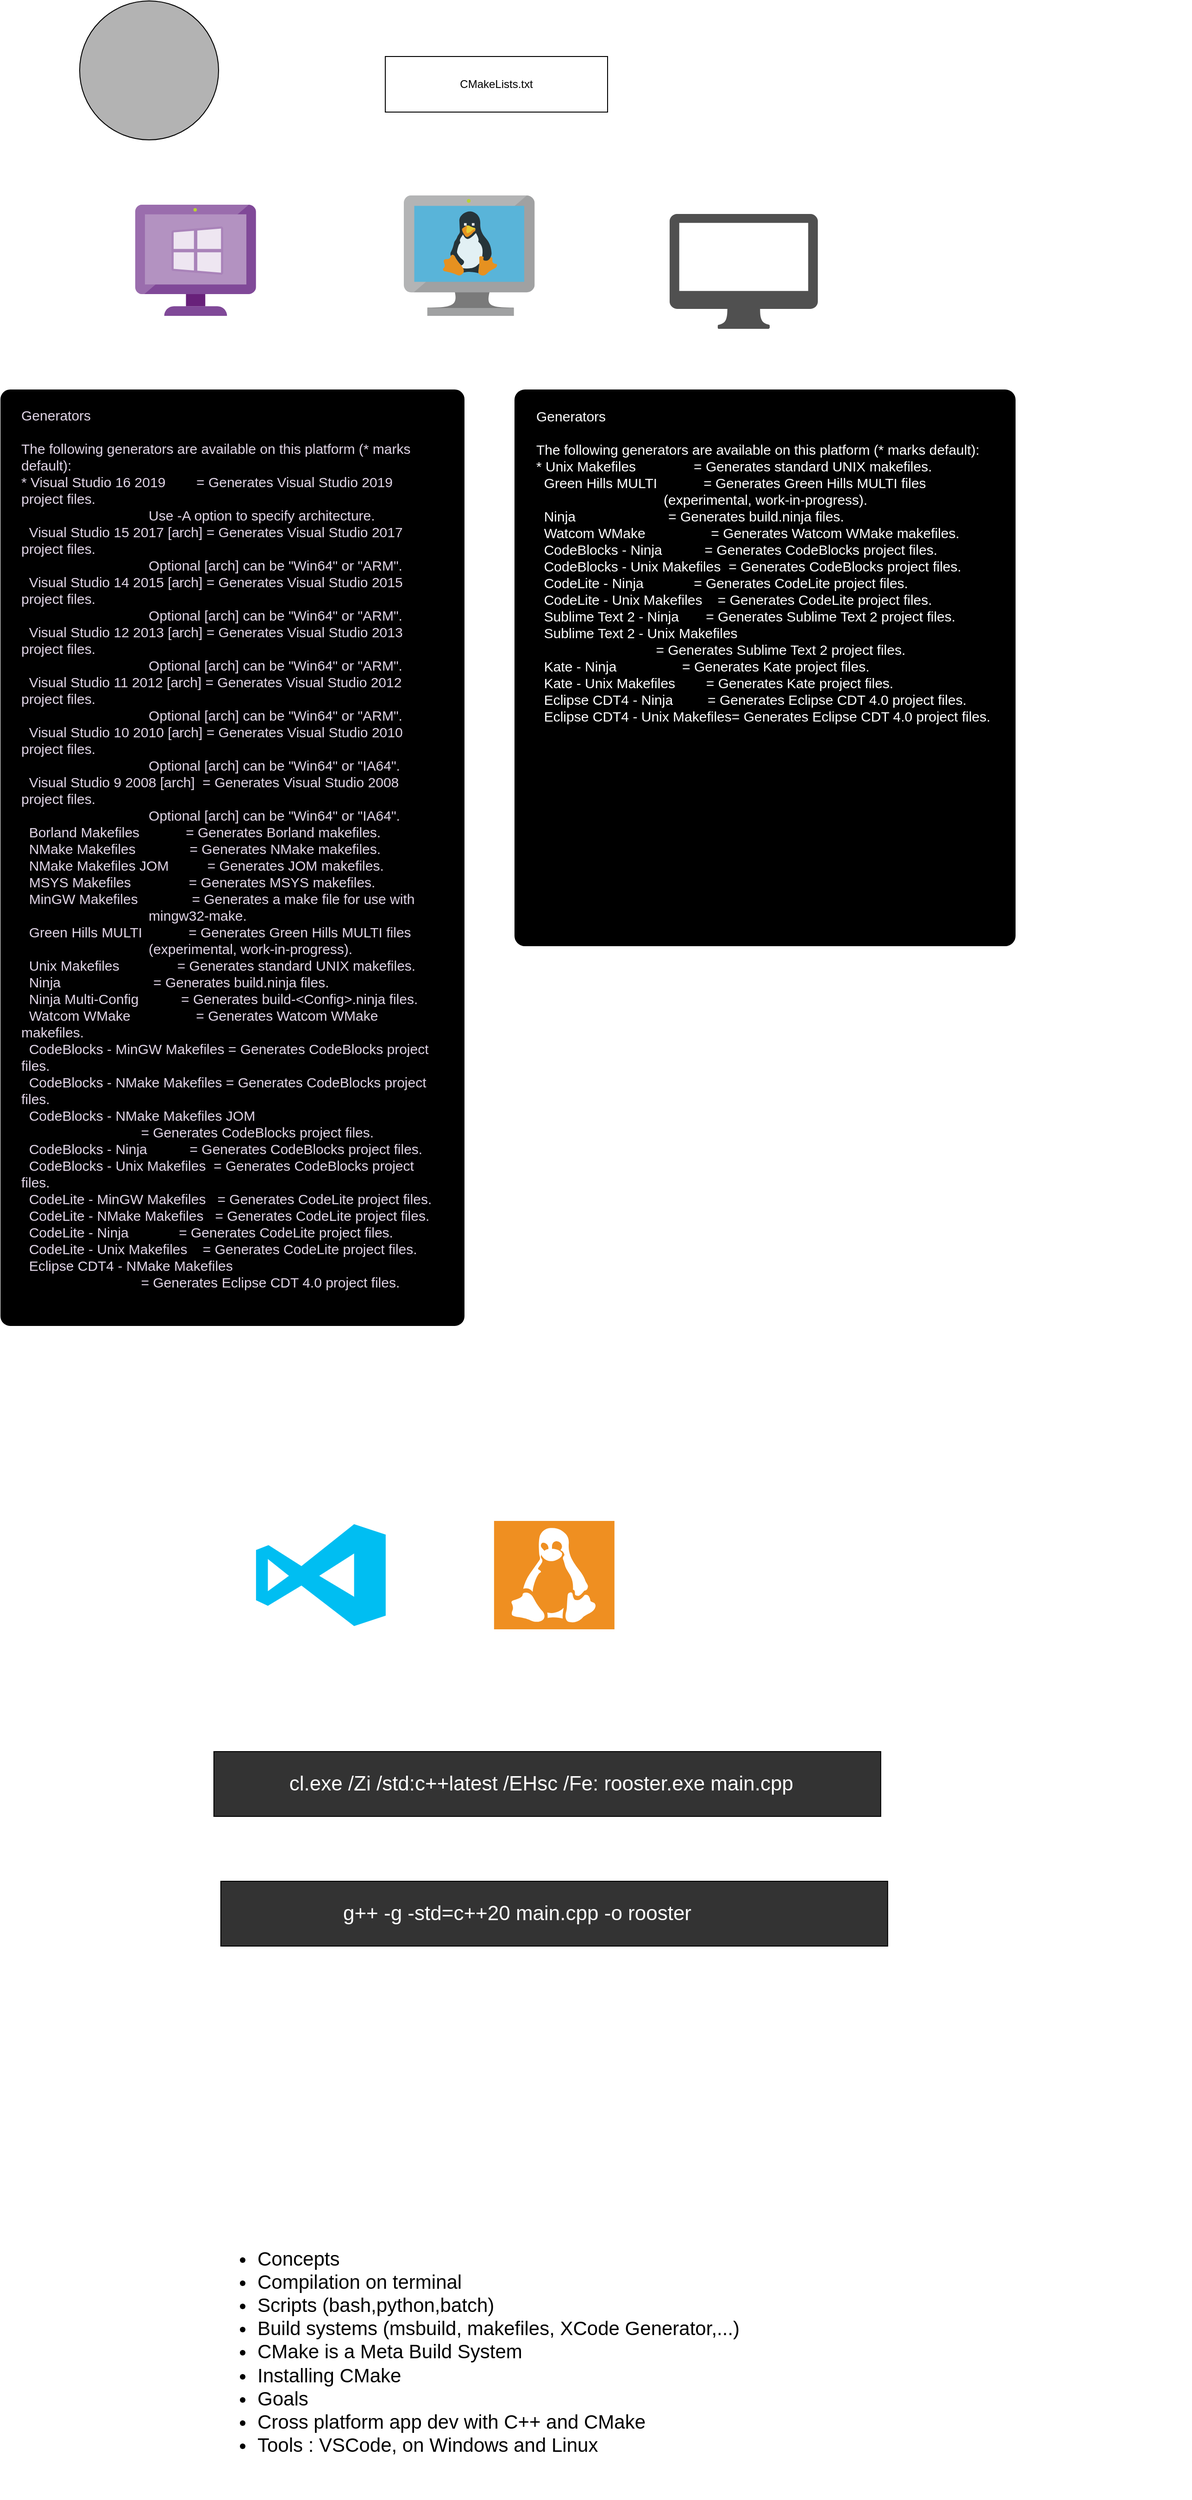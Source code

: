 <mxfile version="14.4.8" type="github">
  <diagram id="5c0vTmHrscncdPuWYxD0" name="Page-1">
    <mxGraphModel dx="1038" dy="575" grid="1" gridSize="10" guides="1" tooltips="1" connect="1" arrows="1" fold="1" page="1" pageScale="1" pageWidth="1654" pageHeight="2336" math="0" shadow="0">
      <root>
        <mxCell id="0" />
        <mxCell id="1" parent="0" />
        <mxCell id="5-MKXrLHc6Z83awF3s98-6" value="" style="rounded=0;whiteSpace=wrap;html=1;fillColor=#333333;" vertex="1" parent="1">
          <mxGeometry x="514.93" y="1910" width="720" height="70" as="geometry" />
        </mxCell>
        <mxCell id="LzeXuOooPPnK6IAznrLY-8" value="" style="rounded=1;whiteSpace=wrap;html=1;fillColor=#000000;arcSize=2;align=left;" parent="1" vertex="1">
          <mxGeometry x="285" y="440" width="500" height="1010" as="geometry" />
        </mxCell>
        <mxCell id="LzeXuOooPPnK6IAznrLY-1" value="" style="rounded=0;whiteSpace=wrap;html=1;align=left;" parent="1" vertex="1">
          <mxGeometry x="700" y="80" width="240" height="60" as="geometry" />
        </mxCell>
        <mxCell id="LzeXuOooPPnK6IAznrLY-2" value="" style="aspect=fixed;html=1;points=[];align=left;image;fontSize=12;image=img/lib/mscae/VM_Windows_Non_Azure.svg;" parent="1" vertex="1">
          <mxGeometry x="430" y="240" width="130.43" height="120" as="geometry" />
        </mxCell>
        <mxCell id="LzeXuOooPPnK6IAznrLY-3" value="" style="aspect=fixed;html=1;points=[];align=left;image;fontSize=12;image=img/lib/mscae/VM_Linux.svg;" parent="1" vertex="1">
          <mxGeometry x="720" y="230" width="141.3" height="130" as="geometry" />
        </mxCell>
        <mxCell id="LzeXuOooPPnK6IAznrLY-4" value="" style="pointerEvents=1;shadow=0;dashed=0;html=1;strokeColor=none;fillColor=#505050;labelPosition=center;verticalLabelPosition=bottom;verticalAlign=top;outlineConnect=0;align=left;shape=mxgraph.office.devices.mac_client;" parent="1" vertex="1">
          <mxGeometry x="1007" y="250" width="160" height="124" as="geometry" />
        </mxCell>
        <mxCell id="LzeXuOooPPnK6IAznrLY-5" value="&lt;div style=&quot;font-size: 15px&quot;&gt;&lt;font style=&quot;font-size: 15px&quot; color=&quot;#E1D5E7&quot;&gt;Generators&lt;/font&gt;&lt;/div&gt;&lt;div style=&quot;font-size: 15px&quot;&gt;&lt;font style=&quot;font-size: 15px&quot; color=&quot;#E1D5E7&quot;&gt;&lt;br&gt;&lt;/font&gt;&lt;/div&gt;&lt;div style=&quot;font-size: 15px&quot;&gt;&lt;font style=&quot;font-size: 15px&quot; color=&quot;#E1D5E7&quot;&gt;The following generators are available on this platform (* marks default):&lt;br&gt;* Visual Studio 16 2019&amp;nbsp;&amp;nbsp;&amp;nbsp;&amp;nbsp;&amp;nbsp;&amp;nbsp;&amp;nbsp; = Generates Visual Studio 2019 project files.&lt;br&gt;&amp;nbsp;&amp;nbsp;&amp;nbsp;&amp;nbsp;&amp;nbsp;&amp;nbsp;&amp;nbsp;&amp;nbsp;&amp;nbsp;&amp;nbsp;&amp;nbsp;&amp;nbsp;&amp;nbsp;&amp;nbsp;&amp;nbsp;&amp;nbsp;&amp;nbsp;&amp;nbsp;&amp;nbsp;&amp;nbsp;&amp;nbsp;&amp;nbsp;&amp;nbsp;&amp;nbsp;&amp;nbsp;&amp;nbsp;&amp;nbsp;&amp;nbsp;&amp;nbsp;&amp;nbsp;&amp;nbsp;&amp;nbsp; Use -A option to specify architecture.&lt;br&gt;&amp;nbsp; Visual Studio 15 2017 [arch] = Generates Visual Studio 2017 project files.&lt;br&gt;&amp;nbsp;&amp;nbsp;&amp;nbsp;&amp;nbsp;&amp;nbsp;&amp;nbsp;&amp;nbsp;&amp;nbsp;&amp;nbsp;&amp;nbsp;&amp;nbsp;&amp;nbsp;&amp;nbsp;&amp;nbsp;&amp;nbsp;&amp;nbsp;&amp;nbsp;&amp;nbsp;&amp;nbsp;&amp;nbsp;&amp;nbsp;&amp;nbsp;&amp;nbsp;&amp;nbsp;&amp;nbsp;&amp;nbsp;&amp;nbsp;&amp;nbsp;&amp;nbsp;&amp;nbsp;&amp;nbsp;&amp;nbsp; Optional [arch] can be &quot;Win64&quot; or &quot;ARM&quot;.&lt;br&gt;&amp;nbsp; Visual Studio 14 2015 [arch] = Generates Visual Studio 2015 project files.&lt;br&gt;&amp;nbsp;&amp;nbsp;&amp;nbsp;&amp;nbsp;&amp;nbsp;&amp;nbsp;&amp;nbsp;&amp;nbsp;&amp;nbsp;&amp;nbsp;&amp;nbsp;&amp;nbsp;&amp;nbsp;&amp;nbsp;&amp;nbsp;&amp;nbsp;&amp;nbsp;&amp;nbsp;&amp;nbsp;&amp;nbsp;&amp;nbsp;&amp;nbsp;&amp;nbsp;&amp;nbsp;&amp;nbsp;&amp;nbsp;&amp;nbsp;&amp;nbsp;&amp;nbsp;&amp;nbsp;&amp;nbsp;&amp;nbsp; Optional [arch] can be &quot;Win64&quot; or &quot;ARM&quot;.&lt;br&gt;&amp;nbsp; Visual Studio 12 2013 [arch] = Generates Visual Studio 2013 project files.&lt;br&gt;&amp;nbsp;&amp;nbsp;&amp;nbsp;&amp;nbsp;&amp;nbsp;&amp;nbsp;&amp;nbsp;&amp;nbsp;&amp;nbsp;&amp;nbsp;&amp;nbsp;&amp;nbsp;&amp;nbsp;&amp;nbsp;&amp;nbsp;&amp;nbsp;&amp;nbsp;&amp;nbsp;&amp;nbsp;&amp;nbsp;&amp;nbsp;&amp;nbsp;&amp;nbsp;&amp;nbsp;&amp;nbsp;&amp;nbsp;&amp;nbsp;&amp;nbsp;&amp;nbsp;&amp;nbsp;&amp;nbsp;&amp;nbsp; Optional [arch] can be &quot;Win64&quot; or &quot;ARM&quot;.&lt;br&gt;&amp;nbsp; Visual Studio 11 2012 [arch] = Generates Visual Studio 2012 project files.&lt;br&gt;&amp;nbsp;&amp;nbsp;&amp;nbsp;&amp;nbsp;&amp;nbsp;&amp;nbsp;&amp;nbsp;&amp;nbsp;&amp;nbsp;&amp;nbsp;&amp;nbsp;&amp;nbsp;&amp;nbsp;&amp;nbsp;&amp;nbsp;&amp;nbsp;&amp;nbsp;&amp;nbsp;&amp;nbsp;&amp;nbsp;&amp;nbsp;&amp;nbsp;&amp;nbsp;&amp;nbsp;&amp;nbsp;&amp;nbsp;&amp;nbsp;&amp;nbsp;&amp;nbsp;&amp;nbsp;&amp;nbsp;&amp;nbsp; Optional [arch] can be &quot;Win64&quot; or &quot;ARM&quot;.&lt;br&gt;&amp;nbsp; Visual Studio 10 2010 [arch] = Generates Visual Studio 2010 project files.&lt;br&gt;&amp;nbsp;&amp;nbsp;&amp;nbsp;&amp;nbsp;&amp;nbsp;&amp;nbsp;&amp;nbsp;&amp;nbsp;&amp;nbsp;&amp;nbsp;&amp;nbsp;&amp;nbsp;&amp;nbsp;&amp;nbsp;&amp;nbsp;&amp;nbsp;&amp;nbsp;&amp;nbsp;&amp;nbsp;&amp;nbsp;&amp;nbsp;&amp;nbsp;&amp;nbsp;&amp;nbsp;&amp;nbsp;&amp;nbsp;&amp;nbsp;&amp;nbsp;&amp;nbsp;&amp;nbsp;&amp;nbsp;&amp;nbsp; Optional [arch] can be &quot;Win64&quot; or &quot;IA64&quot;.&lt;br&gt;&amp;nbsp; Visual Studio 9 2008 [arch]&amp;nbsp; = Generates Visual Studio 2008 project files.&lt;br&gt;&amp;nbsp;&amp;nbsp;&amp;nbsp;&amp;nbsp;&amp;nbsp;&amp;nbsp;&amp;nbsp;&amp;nbsp;&amp;nbsp;&amp;nbsp;&amp;nbsp;&amp;nbsp;&amp;nbsp;&amp;nbsp;&amp;nbsp;&amp;nbsp;&amp;nbsp;&amp;nbsp;&amp;nbsp;&amp;nbsp;&amp;nbsp;&amp;nbsp;&amp;nbsp;&amp;nbsp;&amp;nbsp;&amp;nbsp;&amp;nbsp;&amp;nbsp;&amp;nbsp;&amp;nbsp;&amp;nbsp;&amp;nbsp; Optional [arch] can be &quot;Win64&quot; or &quot;IA64&quot;.&lt;br&gt;&amp;nbsp; Borland Makefiles&amp;nbsp;&amp;nbsp;&amp;nbsp;&amp;nbsp;&amp;nbsp;&amp;nbsp;&amp;nbsp;&amp;nbsp;&amp;nbsp;&amp;nbsp;&amp;nbsp; = Generates Borland makefiles.&lt;br&gt;&amp;nbsp; NMake Makefiles&amp;nbsp;&amp;nbsp;&amp;nbsp;&amp;nbsp;&amp;nbsp;&amp;nbsp;&amp;nbsp;&amp;nbsp;&amp;nbsp;&amp;nbsp;&amp;nbsp;&amp;nbsp;&amp;nbsp; = Generates NMake makefiles.&lt;br&gt;&amp;nbsp; NMake Makefiles JOM&amp;nbsp;&amp;nbsp;&amp;nbsp;&amp;nbsp;&amp;nbsp;&amp;nbsp;&amp;nbsp;&amp;nbsp;&amp;nbsp; = Generates JOM makefiles.&lt;br&gt;&amp;nbsp; MSYS Makefiles&amp;nbsp;&amp;nbsp;&amp;nbsp;&amp;nbsp;&amp;nbsp;&amp;nbsp;&amp;nbsp;&amp;nbsp;&amp;nbsp;&amp;nbsp;&amp;nbsp;&amp;nbsp;&amp;nbsp;&amp;nbsp; = Generates MSYS makefiles.&lt;br&gt;&amp;nbsp; MinGW Makefiles&amp;nbsp;&amp;nbsp;&amp;nbsp;&amp;nbsp;&amp;nbsp;&amp;nbsp;&amp;nbsp;&amp;nbsp;&amp;nbsp;&amp;nbsp;&amp;nbsp;&amp;nbsp;&amp;nbsp; = Generates a make file for use with&lt;br&gt;&amp;nbsp;&amp;nbsp;&amp;nbsp;&amp;nbsp;&amp;nbsp;&amp;nbsp;&amp;nbsp;&amp;nbsp;&amp;nbsp;&amp;nbsp;&amp;nbsp;&amp;nbsp;&amp;nbsp;&amp;nbsp;&amp;nbsp;&amp;nbsp;&amp;nbsp;&amp;nbsp;&amp;nbsp;&amp;nbsp;&amp;nbsp;&amp;nbsp;&amp;nbsp;&amp;nbsp;&amp;nbsp;&amp;nbsp;&amp;nbsp;&amp;nbsp;&amp;nbsp;&amp;nbsp;&amp;nbsp;&amp;nbsp; mingw32-make.&lt;br&gt;&amp;nbsp; Green Hills MULTI&amp;nbsp;&amp;nbsp;&amp;nbsp;&amp;nbsp;&amp;nbsp;&amp;nbsp;&amp;nbsp;&amp;nbsp;&amp;nbsp;&amp;nbsp;&amp;nbsp; = Generates Green Hills MULTI files&lt;br&gt;&amp;nbsp;&amp;nbsp;&amp;nbsp;&amp;nbsp;&amp;nbsp;&amp;nbsp;&amp;nbsp;&amp;nbsp;&amp;nbsp;&amp;nbsp;&amp;nbsp;&amp;nbsp;&amp;nbsp;&amp;nbsp;&amp;nbsp;&amp;nbsp;&amp;nbsp;&amp;nbsp;&amp;nbsp;&amp;nbsp;&amp;nbsp;&amp;nbsp;&amp;nbsp;&amp;nbsp;&amp;nbsp;&amp;nbsp;&amp;nbsp;&amp;nbsp;&amp;nbsp;&amp;nbsp;&amp;nbsp;&amp;nbsp; (experimental, work-in-progress).&lt;br&gt;&amp;nbsp; Unix Makefiles&amp;nbsp;&amp;nbsp;&amp;nbsp;&amp;nbsp;&amp;nbsp;&amp;nbsp;&amp;nbsp;&amp;nbsp;&amp;nbsp;&amp;nbsp;&amp;nbsp;&amp;nbsp;&amp;nbsp;&amp;nbsp; = Generates standard UNIX makefiles.&lt;br&gt;&amp;nbsp; Ninja&amp;nbsp;&amp;nbsp;&amp;nbsp;&amp;nbsp;&amp;nbsp;&amp;nbsp;&amp;nbsp;&amp;nbsp;&amp;nbsp;&amp;nbsp;&amp;nbsp;&amp;nbsp;&amp;nbsp;&amp;nbsp;&amp;nbsp;&amp;nbsp;&amp;nbsp;&amp;nbsp;&amp;nbsp;&amp;nbsp;&amp;nbsp;&amp;nbsp;&amp;nbsp; = Generates build.ninja files.&lt;br&gt;&amp;nbsp; Ninja Multi-Config&amp;nbsp;&amp;nbsp;&amp;nbsp;&amp;nbsp;&amp;nbsp;&amp;nbsp;&amp;nbsp;&amp;nbsp;&amp;nbsp;&amp;nbsp; = Generates build-&amp;lt;Config&amp;gt;.ninja files.&lt;br&gt;&amp;nbsp; Watcom WMake&amp;nbsp;&amp;nbsp;&amp;nbsp;&amp;nbsp;&amp;nbsp;&amp;nbsp;&amp;nbsp;&amp;nbsp;&amp;nbsp;&amp;nbsp;&amp;nbsp;&amp;nbsp;&amp;nbsp;&amp;nbsp;&amp;nbsp;&amp;nbsp; = Generates Watcom WMake makefiles.&lt;br&gt;&amp;nbsp; CodeBlocks - MinGW Makefiles = Generates CodeBlocks project files.&lt;br&gt;&amp;nbsp; CodeBlocks - NMake Makefiles = Generates CodeBlocks project files.&lt;br&gt;&amp;nbsp; CodeBlocks - NMake Makefiles JOM&lt;br&gt;&amp;nbsp;&amp;nbsp;&amp;nbsp;&amp;nbsp;&amp;nbsp;&amp;nbsp;&amp;nbsp;&amp;nbsp;&amp;nbsp;&amp;nbsp;&amp;nbsp;&amp;nbsp;&amp;nbsp;&amp;nbsp;&amp;nbsp;&amp;nbsp;&amp;nbsp;&amp;nbsp;&amp;nbsp;&amp;nbsp;&amp;nbsp;&amp;nbsp;&amp;nbsp;&amp;nbsp;&amp;nbsp;&amp;nbsp;&amp;nbsp;&amp;nbsp;&amp;nbsp;&amp;nbsp; = Generates CodeBlocks project files.&lt;br&gt;&amp;nbsp; CodeBlocks - Ninja&amp;nbsp;&amp;nbsp;&amp;nbsp;&amp;nbsp;&amp;nbsp;&amp;nbsp;&amp;nbsp;&amp;nbsp;&amp;nbsp;&amp;nbsp; = Generates CodeBlocks project files.&lt;br&gt;&amp;nbsp; CodeBlocks - Unix Makefiles&amp;nbsp; = Generates CodeBlocks project files.&lt;br&gt;&amp;nbsp; CodeLite - MinGW Makefiles&amp;nbsp;&amp;nbsp; = Generates CodeLite project files.&lt;br&gt;&amp;nbsp; CodeLite - NMake Makefiles&amp;nbsp;&amp;nbsp; = Generates CodeLite project files.&lt;br&gt;&amp;nbsp; CodeLite - Ninja&amp;nbsp;&amp;nbsp;&amp;nbsp;&amp;nbsp;&amp;nbsp;&amp;nbsp;&amp;nbsp;&amp;nbsp;&amp;nbsp;&amp;nbsp;&amp;nbsp;&amp;nbsp; = Generates CodeLite project files.&lt;br&gt;&amp;nbsp; CodeLite - Unix Makefiles&amp;nbsp;&amp;nbsp;&amp;nbsp; = Generates CodeLite project files.&lt;br&gt;&amp;nbsp; Eclipse CDT4 - NMake Makefiles&lt;br&gt;&amp;nbsp;&amp;nbsp;&amp;nbsp;&amp;nbsp;&amp;nbsp;&amp;nbsp;&amp;nbsp;&amp;nbsp;&amp;nbsp;&amp;nbsp;&amp;nbsp;&amp;nbsp;&amp;nbsp;&amp;nbsp;&amp;nbsp;&amp;nbsp;&amp;nbsp;&amp;nbsp;&amp;nbsp;&amp;nbsp;&amp;nbsp;&amp;nbsp;&amp;nbsp;&amp;nbsp;&amp;nbsp;&amp;nbsp;&amp;nbsp;&amp;nbsp;&amp;nbsp;&amp;nbsp; = Generates Eclipse CDT 4.0 project files.&lt;/font&gt;&lt;/div&gt;" style="text;html=1;strokeColor=none;fillColor=none;align=left;verticalAlign=middle;whiteSpace=wrap;rounded=0;" parent="1" vertex="1">
          <mxGeometry x="305" y="620" width="450" height="630" as="geometry" />
        </mxCell>
        <mxCell id="LzeXuOooPPnK6IAznrLY-6" value="" style="ellipse;whiteSpace=wrap;html=1;aspect=fixed;fillColor=#B3B3B3;align=left;" parent="1" vertex="1">
          <mxGeometry x="370" y="20" width="150" height="150" as="geometry" />
        </mxCell>
        <mxCell id="LzeXuOooPPnK6IAznrLY-7" value="" style="shape=image;html=1;verticalAlign=top;verticalLabelPosition=bottom;labelBackgroundColor=#ffffff;imageAspect=0;aspect=fixed;image=https://cdn4.iconfinder.com/data/icons/logos-brands-5/24/cmake-128.png;fillColor=#333333;align=left;" parent="1" vertex="1">
          <mxGeometry x="406" y="51" width="78" height="78" as="geometry" />
        </mxCell>
        <mxCell id="LzeXuOooPPnK6IAznrLY-9" value="" style="rounded=1;whiteSpace=wrap;html=1;fillColor=#000000;arcSize=2;align=left;" parent="1" vertex="1">
          <mxGeometry x="840" y="440" width="540" height="600" as="geometry" />
        </mxCell>
        <mxCell id="LzeXuOooPPnK6IAznrLY-10" value="&lt;font style=&quot;font-size: 15px&quot; color=&quot;#FFFFFF&quot;&gt;Generators&lt;br&gt;&lt;br&gt;The following generators are available on this platform (* marks default):&lt;br&gt;* Unix Makefiles&amp;nbsp;&amp;nbsp;&amp;nbsp;&amp;nbsp;&amp;nbsp;&amp;nbsp;&amp;nbsp;&amp;nbsp;&amp;nbsp;&amp;nbsp;&amp;nbsp;&amp;nbsp;&amp;nbsp;&amp;nbsp; = Generates standard UNIX makefiles.&lt;br&gt;&amp;nbsp; Green Hills MULTI&amp;nbsp;&amp;nbsp;&amp;nbsp;&amp;nbsp;&amp;nbsp;&amp;nbsp;&amp;nbsp;&amp;nbsp;&amp;nbsp;&amp;nbsp;&amp;nbsp; = Generates Green Hills MULTI files&lt;br&gt;&amp;nbsp;&amp;nbsp;&amp;nbsp;&amp;nbsp;&amp;nbsp;&amp;nbsp;&amp;nbsp;&amp;nbsp;&amp;nbsp;&amp;nbsp;&amp;nbsp;&amp;nbsp;&amp;nbsp;&amp;nbsp;&amp;nbsp;&amp;nbsp;&amp;nbsp;&amp;nbsp;&amp;nbsp;&amp;nbsp;&amp;nbsp;&amp;nbsp;&amp;nbsp;&amp;nbsp;&amp;nbsp;&amp;nbsp;&amp;nbsp;&amp;nbsp;&amp;nbsp;&amp;nbsp;&amp;nbsp;&amp;nbsp; (experimental, work-in-progress).&lt;br&gt;&amp;nbsp; Ninja&amp;nbsp;&amp;nbsp;&amp;nbsp;&amp;nbsp;&amp;nbsp;&amp;nbsp;&amp;nbsp;&amp;nbsp;&amp;nbsp;&amp;nbsp;&amp;nbsp;&amp;nbsp;&amp;nbsp;&amp;nbsp;&amp;nbsp;&amp;nbsp;&amp;nbsp;&amp;nbsp;&amp;nbsp;&amp;nbsp;&amp;nbsp;&amp;nbsp;&amp;nbsp; = Generates build.ninja files.&lt;br&gt;&amp;nbsp; Watcom WMake&amp;nbsp;&amp;nbsp;&amp;nbsp;&amp;nbsp;&amp;nbsp;&amp;nbsp;&amp;nbsp;&amp;nbsp;&amp;nbsp;&amp;nbsp;&amp;nbsp;&amp;nbsp;&amp;nbsp;&amp;nbsp;&amp;nbsp;&amp;nbsp; = Generates Watcom WMake makefiles.&lt;br&gt;&amp;nbsp; CodeBlocks - Ninja&amp;nbsp;&amp;nbsp;&amp;nbsp;&amp;nbsp;&amp;nbsp;&amp;nbsp;&amp;nbsp;&amp;nbsp;&amp;nbsp;&amp;nbsp; = Generates CodeBlocks project files.&lt;br&gt;&amp;nbsp; CodeBlocks - Unix Makefiles&amp;nbsp; = Generates CodeBlocks project files.&lt;br&gt;&amp;nbsp; CodeLite - Ninja&amp;nbsp;&amp;nbsp;&amp;nbsp;&amp;nbsp;&amp;nbsp;&amp;nbsp;&amp;nbsp;&amp;nbsp;&amp;nbsp;&amp;nbsp;&amp;nbsp;&amp;nbsp; = Generates CodeLite project files.&lt;br&gt;&amp;nbsp; CodeLite - Unix Makefiles&amp;nbsp;&amp;nbsp;&amp;nbsp; = Generates CodeLite project files.&lt;br&gt;&amp;nbsp; Sublime Text 2 - Ninja&amp;nbsp;&amp;nbsp;&amp;nbsp;&amp;nbsp;&amp;nbsp;&amp;nbsp; = Generates Sublime Text 2 project files.&lt;br&gt;&amp;nbsp; Sublime Text 2 - Unix Makefiles&lt;br&gt;&amp;nbsp;&amp;nbsp;&amp;nbsp;&amp;nbsp;&amp;nbsp;&amp;nbsp;&amp;nbsp;&amp;nbsp;&amp;nbsp;&amp;nbsp;&amp;nbsp;&amp;nbsp;&amp;nbsp;&amp;nbsp;&amp;nbsp;&amp;nbsp;&amp;nbsp;&amp;nbsp;&amp;nbsp;&amp;nbsp;&amp;nbsp;&amp;nbsp;&amp;nbsp;&amp;nbsp;&amp;nbsp;&amp;nbsp;&amp;nbsp;&amp;nbsp;&amp;nbsp;&amp;nbsp; = Generates Sublime Text 2 project files.&lt;br&gt;&amp;nbsp; Kate - Ninja&amp;nbsp;&amp;nbsp;&amp;nbsp;&amp;nbsp;&amp;nbsp;&amp;nbsp;&amp;nbsp;&amp;nbsp;&amp;nbsp;&amp;nbsp;&amp;nbsp;&amp;nbsp;&amp;nbsp;&amp;nbsp;&amp;nbsp;&amp;nbsp; = Generates Kate project files.&lt;br&gt;&amp;nbsp; Kate - Unix Makefiles&amp;nbsp;&amp;nbsp;&amp;nbsp;&amp;nbsp;&amp;nbsp;&amp;nbsp;&amp;nbsp; = Generates Kate project files.&lt;br&gt;&amp;nbsp; Eclipse CDT4 - Ninja&amp;nbsp;&amp;nbsp;&amp;nbsp;&amp;nbsp;&amp;nbsp;&amp;nbsp;&amp;nbsp;&amp;nbsp; = Generates Eclipse CDT 4.0 project files.&lt;br&gt;&amp;nbsp; Eclipse CDT4 - Unix Makefiles= Generates Eclipse CDT 4.0 project files.&lt;/font&gt;" style="text;html=1;strokeColor=none;fillColor=none;align=left;verticalAlign=middle;whiteSpace=wrap;rounded=0;" parent="1" vertex="1">
          <mxGeometry x="861.3" y="620" width="708.7" height="20" as="geometry" />
        </mxCell>
        <mxCell id="LzeXuOooPPnK6IAznrLY-11" value="CMakeLists.txt" style="text;html=1;strokeColor=none;fillColor=none;align=center;verticalAlign=middle;whiteSpace=wrap;rounded=0;" parent="1" vertex="1">
          <mxGeometry x="755" y="100" width="130" height="20" as="geometry" />
        </mxCell>
        <mxCell id="5-MKXrLHc6Z83awF3s98-1" value="&lt;div align=&quot;left&quot;&gt;&lt;ul style=&quot;font-size: 21px&quot;&gt;&lt;li&gt;&lt;font style=&quot;font-size: 21px&quot;&gt;Concepts&lt;/font&gt;&lt;/li&gt;&lt;li&gt;&lt;font style=&quot;font-size: 21px&quot;&gt;Compilation on terminal&lt;/font&gt;&lt;/li&gt;&lt;li&gt;&lt;div&gt;&lt;font style=&quot;font-size: 21px&quot;&gt;Scripts (bash,python,batch)&lt;/font&gt;&lt;/div&gt;&lt;/li&gt;&lt;li&gt;&lt;font style=&quot;font-size: 21px&quot;&gt;Build systems (msbuild, makefiles, XCode Generator,...)&lt;/font&gt;&lt;/li&gt;&lt;li&gt;&lt;font style=&quot;font-size: 21px&quot;&gt;CMake is a Meta Build System&lt;/font&gt;&lt;/li&gt;&lt;li&gt;&lt;font style=&quot;font-size: 21px&quot;&gt;Installing CMake&lt;/font&gt;&lt;/li&gt;&lt;li&gt;&lt;font style=&quot;font-size: 21px&quot;&gt;Goals &lt;br&gt;&lt;/font&gt;&lt;/li&gt;&lt;li&gt;&lt;font style=&quot;font-size: 21px&quot;&gt;Cross platform app dev with C++ and CMake&lt;/font&gt;&lt;/li&gt;&lt;li&gt;&lt;font style=&quot;font-size: 21px&quot;&gt;Tools : VSCode, on Windows and Linux&lt;br&gt;&lt;/font&gt;&lt;/li&gt;&lt;/ul&gt;&lt;font style=&quot;font-size: 21px&quot;&gt;&lt;br&gt;&lt;/font&gt;&lt;/div&gt;" style="text;html=1;strokeColor=none;fillColor=none;align=left;verticalAlign=middle;whiteSpace=wrap;rounded=0;" vertex="1" parent="1">
          <mxGeometry x="520" y="2450" width="625" height="240" as="geometry" />
        </mxCell>
        <mxCell id="5-MKXrLHc6Z83awF3s98-2" value="" style="verticalLabelPosition=bottom;html=1;verticalAlign=top;align=center;strokeColor=none;fillColor=#00BEF2;shape=mxgraph.azure.visual_studio_online;" vertex="1" parent="1">
          <mxGeometry x="560.43" y="1664.5" width="140" height="110" as="geometry" />
        </mxCell>
        <mxCell id="5-MKXrLHc6Z83awF3s98-3" value="" style="shadow=0;dashed=0;html=1;strokeColor=none;fillColor=#EF8F21;labelPosition=center;verticalLabelPosition=bottom;verticalAlign=top;align=center;outlineConnect=0;shape=mxgraph.veeam.linux;" vertex="1" parent="1">
          <mxGeometry x="817.43" y="1661" width="130" height="117" as="geometry" />
        </mxCell>
        <mxCell id="5-MKXrLHc6Z83awF3s98-4" value="" style="shape=image;html=1;verticalAlign=top;verticalLabelPosition=bottom;labelBackgroundColor=#ffffff;imageAspect=0;aspect=fixed;image=https://cdn2.iconfinder.com/data/icons/isuite/PNG/XCode.png" vertex="1" parent="1">
          <mxGeometry x="1070" y="1646.5" width="128" height="128" as="geometry" />
        </mxCell>
        <mxCell id="5-MKXrLHc6Z83awF3s98-5" value="&lt;font style=&quot;font-size: 22px&quot; color=&quot;#FFFFFF&quot;&gt;cl.exe /Zi /std:c++latest /EHsc /Fe: rooster.exe main.cpp&amp;nbsp;&amp;nbsp; &lt;/font&gt;" style="text;html=1;strokeColor=none;fillColor=none;align=center;verticalAlign=middle;whiteSpace=wrap;rounded=0;" vertex="1" parent="1">
          <mxGeometry x="547.43" y="1935" width="655" height="20" as="geometry" />
        </mxCell>
        <mxCell id="5-MKXrLHc6Z83awF3s98-7" value="" style="rounded=0;whiteSpace=wrap;html=1;fillColor=#333333;" vertex="1" parent="1">
          <mxGeometry x="522.43" y="2050" width="720" height="70" as="geometry" />
        </mxCell>
        <mxCell id="5-MKXrLHc6Z83awF3s98-8" value="&lt;font style=&quot;font-size: 22px&quot; color=&quot;#FFFFFF&quot;&gt;g++ -g -std=c++20 main.cpp -o rooster&lt;/font&gt;" style="text;html=1;strokeColor=none;fillColor=none;align=center;verticalAlign=middle;whiteSpace=wrap;rounded=0;" vertex="1" parent="1">
          <mxGeometry x="590" y="2075" width="505" height="20" as="geometry" />
        </mxCell>
      </root>
    </mxGraphModel>
  </diagram>
</mxfile>
